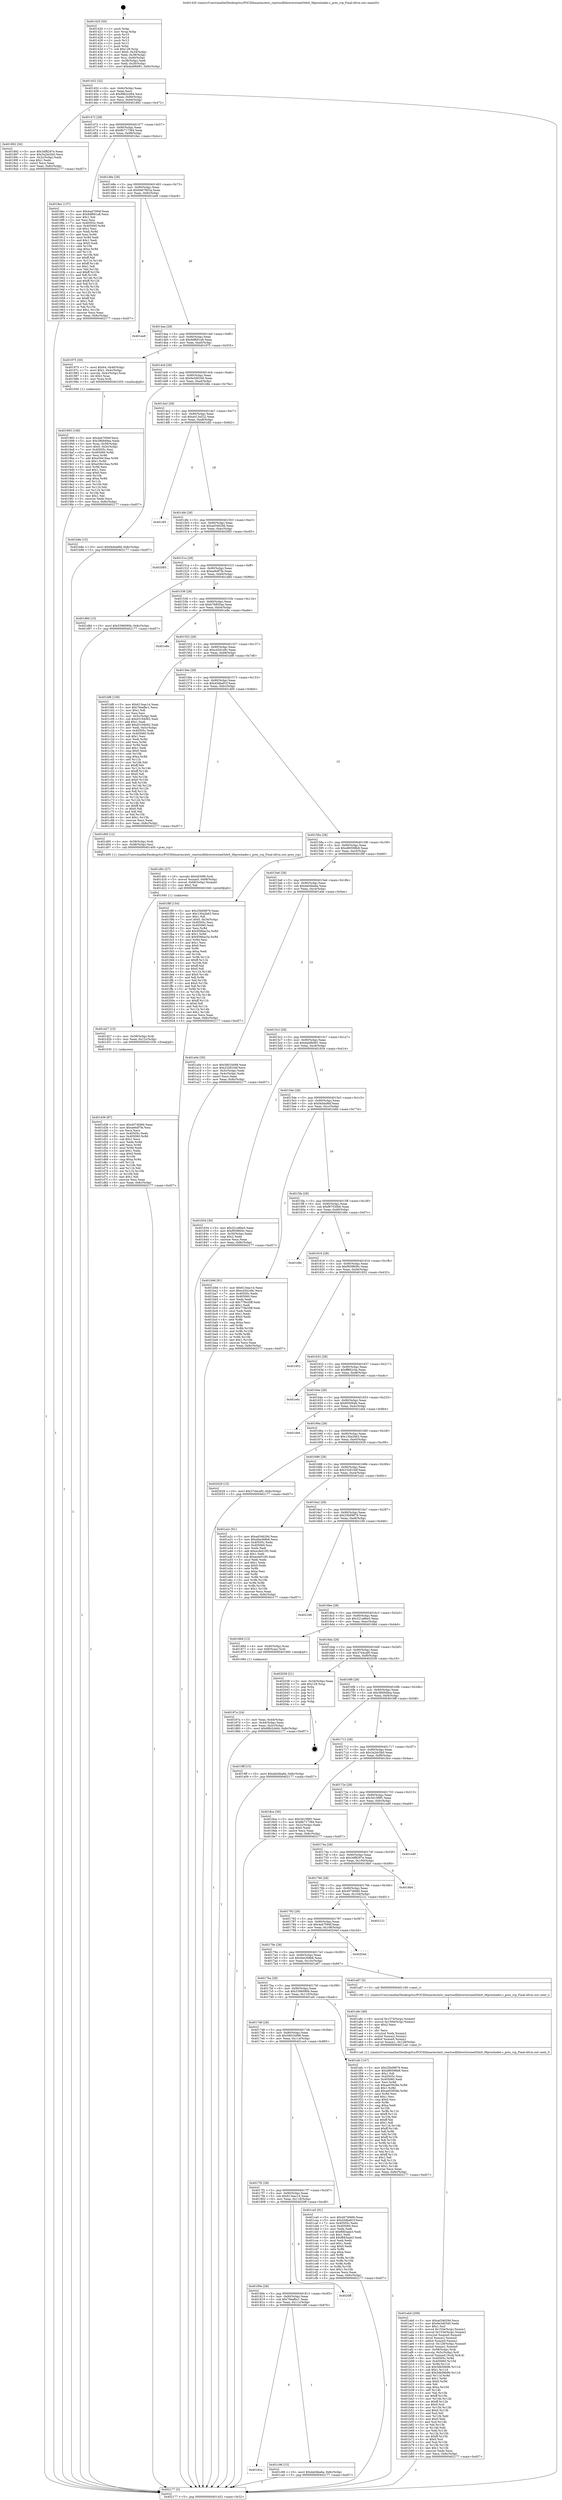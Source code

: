 digraph "0x401420" {
  label = "0x401420 (/mnt/c/Users/mathe/Desktop/tcc/POCII/binaries/extr_reactosdlldirectxwined3dx9_36preshader.c_pres_rcp_Final-ollvm.out::main(0))"
  labelloc = "t"
  node[shape=record]

  Entry [label="",width=0.3,height=0.3,shape=circle,fillcolor=black,style=filled]
  "0x401452" [label="{
     0x401452 [32]\l
     | [instrs]\l
     &nbsp;&nbsp;0x401452 \<+6\>: mov -0x8c(%rbp),%eax\l
     &nbsp;&nbsp;0x401458 \<+2\>: mov %eax,%ecx\l
     &nbsp;&nbsp;0x40145a \<+6\>: sub $0x88b2cb94,%ecx\l
     &nbsp;&nbsp;0x401460 \<+6\>: mov %eax,-0x90(%rbp)\l
     &nbsp;&nbsp;0x401466 \<+6\>: mov %ecx,-0x94(%rbp)\l
     &nbsp;&nbsp;0x40146c \<+6\>: je 0000000000401892 \<main+0x472\>\l
  }"]
  "0x401892" [label="{
     0x401892 [30]\l
     | [instrs]\l
     &nbsp;&nbsp;0x401892 \<+5\>: mov $0x3df8297e,%eax\l
     &nbsp;&nbsp;0x401897 \<+5\>: mov $0x3a2dc5b0,%ecx\l
     &nbsp;&nbsp;0x40189c \<+3\>: mov -0x2c(%rbp),%edx\l
     &nbsp;&nbsp;0x40189f \<+3\>: cmp $0x1,%edx\l
     &nbsp;&nbsp;0x4018a2 \<+3\>: cmovl %ecx,%eax\l
     &nbsp;&nbsp;0x4018a5 \<+6\>: mov %eax,-0x8c(%rbp)\l
     &nbsp;&nbsp;0x4018ab \<+5\>: jmp 0000000000402177 \<main+0xd57\>\l
  }"]
  "0x401472" [label="{
     0x401472 [28]\l
     | [instrs]\l
     &nbsp;&nbsp;0x401472 \<+5\>: jmp 0000000000401477 \<main+0x57\>\l
     &nbsp;&nbsp;0x401477 \<+6\>: mov -0x90(%rbp),%eax\l
     &nbsp;&nbsp;0x40147d \<+5\>: sub $0x8b717384,%eax\l
     &nbsp;&nbsp;0x401482 \<+6\>: mov %eax,-0x98(%rbp)\l
     &nbsp;&nbsp;0x401488 \<+6\>: je 00000000004018ec \<main+0x4cc\>\l
  }"]
  Exit [label="",width=0.3,height=0.3,shape=circle,fillcolor=black,style=filled,peripheries=2]
  "0x4018ec" [label="{
     0x4018ec [137]\l
     | [instrs]\l
     &nbsp;&nbsp;0x4018ec \<+5\>: mov $0x4a47094f,%eax\l
     &nbsp;&nbsp;0x4018f1 \<+5\>: mov $0x9df691a8,%ecx\l
     &nbsp;&nbsp;0x4018f6 \<+2\>: mov $0x1,%dl\l
     &nbsp;&nbsp;0x4018f8 \<+2\>: xor %esi,%esi\l
     &nbsp;&nbsp;0x4018fa \<+7\>: mov 0x40505c,%edi\l
     &nbsp;&nbsp;0x401901 \<+8\>: mov 0x405060,%r8d\l
     &nbsp;&nbsp;0x401909 \<+3\>: sub $0x1,%esi\l
     &nbsp;&nbsp;0x40190c \<+3\>: mov %edi,%r9d\l
     &nbsp;&nbsp;0x40190f \<+3\>: add %esi,%r9d\l
     &nbsp;&nbsp;0x401912 \<+4\>: imul %r9d,%edi\l
     &nbsp;&nbsp;0x401916 \<+3\>: and $0x1,%edi\l
     &nbsp;&nbsp;0x401919 \<+3\>: cmp $0x0,%edi\l
     &nbsp;&nbsp;0x40191c \<+4\>: sete %r10b\l
     &nbsp;&nbsp;0x401920 \<+4\>: cmp $0xa,%r8d\l
     &nbsp;&nbsp;0x401924 \<+4\>: setl %r11b\l
     &nbsp;&nbsp;0x401928 \<+3\>: mov %r10b,%bl\l
     &nbsp;&nbsp;0x40192b \<+3\>: xor $0xff,%bl\l
     &nbsp;&nbsp;0x40192e \<+3\>: mov %r11b,%r14b\l
     &nbsp;&nbsp;0x401931 \<+4\>: xor $0xff,%r14b\l
     &nbsp;&nbsp;0x401935 \<+3\>: xor $0x1,%dl\l
     &nbsp;&nbsp;0x401938 \<+3\>: mov %bl,%r15b\l
     &nbsp;&nbsp;0x40193b \<+4\>: and $0xff,%r15b\l
     &nbsp;&nbsp;0x40193f \<+3\>: and %dl,%r10b\l
     &nbsp;&nbsp;0x401942 \<+3\>: mov %r14b,%r12b\l
     &nbsp;&nbsp;0x401945 \<+4\>: and $0xff,%r12b\l
     &nbsp;&nbsp;0x401949 \<+3\>: and %dl,%r11b\l
     &nbsp;&nbsp;0x40194c \<+3\>: or %r10b,%r15b\l
     &nbsp;&nbsp;0x40194f \<+3\>: or %r11b,%r12b\l
     &nbsp;&nbsp;0x401952 \<+3\>: xor %r12b,%r15b\l
     &nbsp;&nbsp;0x401955 \<+3\>: or %r14b,%bl\l
     &nbsp;&nbsp;0x401958 \<+3\>: xor $0xff,%bl\l
     &nbsp;&nbsp;0x40195b \<+3\>: or $0x1,%dl\l
     &nbsp;&nbsp;0x40195e \<+2\>: and %dl,%bl\l
     &nbsp;&nbsp;0x401960 \<+3\>: or %bl,%r15b\l
     &nbsp;&nbsp;0x401963 \<+4\>: test $0x1,%r15b\l
     &nbsp;&nbsp;0x401967 \<+3\>: cmovne %ecx,%eax\l
     &nbsp;&nbsp;0x40196a \<+6\>: mov %eax,-0x8c(%rbp)\l
     &nbsp;&nbsp;0x401970 \<+5\>: jmp 0000000000402177 \<main+0xd57\>\l
  }"]
  "0x40148e" [label="{
     0x40148e [28]\l
     | [instrs]\l
     &nbsp;&nbsp;0x40148e \<+5\>: jmp 0000000000401493 \<main+0x73\>\l
     &nbsp;&nbsp;0x401493 \<+6\>: mov -0x90(%rbp),%eax\l
     &nbsp;&nbsp;0x401499 \<+5\>: sub $0x9467802a,%eax\l
     &nbsp;&nbsp;0x40149e \<+6\>: mov %eax,-0x9c(%rbp)\l
     &nbsp;&nbsp;0x4014a4 \<+6\>: je 0000000000401ee8 \<main+0xac8\>\l
  }"]
  "0x401d36" [label="{
     0x401d36 [87]\l
     | [instrs]\l
     &nbsp;&nbsp;0x401d36 \<+5\>: mov $0x4074f466,%eax\l
     &nbsp;&nbsp;0x401d3b \<+5\>: mov $0xae6df7fe,%esi\l
     &nbsp;&nbsp;0x401d40 \<+2\>: xor %ecx,%ecx\l
     &nbsp;&nbsp;0x401d42 \<+7\>: mov 0x40505c,%edx\l
     &nbsp;&nbsp;0x401d49 \<+8\>: mov 0x405060,%r8d\l
     &nbsp;&nbsp;0x401d51 \<+3\>: sub $0x1,%ecx\l
     &nbsp;&nbsp;0x401d54 \<+3\>: mov %edx,%r9d\l
     &nbsp;&nbsp;0x401d57 \<+3\>: add %ecx,%r9d\l
     &nbsp;&nbsp;0x401d5a \<+4\>: imul %r9d,%edx\l
     &nbsp;&nbsp;0x401d5e \<+3\>: and $0x1,%edx\l
     &nbsp;&nbsp;0x401d61 \<+3\>: cmp $0x0,%edx\l
     &nbsp;&nbsp;0x401d64 \<+4\>: sete %r10b\l
     &nbsp;&nbsp;0x401d68 \<+4\>: cmp $0xa,%r8d\l
     &nbsp;&nbsp;0x401d6c \<+4\>: setl %r11b\l
     &nbsp;&nbsp;0x401d70 \<+3\>: mov %r10b,%bl\l
     &nbsp;&nbsp;0x401d73 \<+3\>: and %r11b,%bl\l
     &nbsp;&nbsp;0x401d76 \<+3\>: xor %r11b,%r10b\l
     &nbsp;&nbsp;0x401d79 \<+3\>: or %r10b,%bl\l
     &nbsp;&nbsp;0x401d7c \<+3\>: test $0x1,%bl\l
     &nbsp;&nbsp;0x401d7f \<+3\>: cmovne %esi,%eax\l
     &nbsp;&nbsp;0x401d82 \<+6\>: mov %eax,-0x8c(%rbp)\l
     &nbsp;&nbsp;0x401d88 \<+5\>: jmp 0000000000402177 \<main+0xd57\>\l
  }"]
  "0x401ee8" [label="{
     0x401ee8\l
  }", style=dashed]
  "0x4014aa" [label="{
     0x4014aa [28]\l
     | [instrs]\l
     &nbsp;&nbsp;0x4014aa \<+5\>: jmp 00000000004014af \<main+0x8f\>\l
     &nbsp;&nbsp;0x4014af \<+6\>: mov -0x90(%rbp),%eax\l
     &nbsp;&nbsp;0x4014b5 \<+5\>: sub $0x9df691a8,%eax\l
     &nbsp;&nbsp;0x4014ba \<+6\>: mov %eax,-0xa0(%rbp)\l
     &nbsp;&nbsp;0x4014c0 \<+6\>: je 0000000000401975 \<main+0x555\>\l
  }"]
  "0x401d27" [label="{
     0x401d27 [15]\l
     | [instrs]\l
     &nbsp;&nbsp;0x401d27 \<+4\>: mov -0x58(%rbp),%rdi\l
     &nbsp;&nbsp;0x401d2b \<+6\>: mov %eax,-0x12c(%rbp)\l
     &nbsp;&nbsp;0x401d31 \<+5\>: call 0000000000401030 \<free@plt\>\l
     | [calls]\l
     &nbsp;&nbsp;0x401030 \{1\} (unknown)\l
  }"]
  "0x401975" [label="{
     0x401975 [30]\l
     | [instrs]\l
     &nbsp;&nbsp;0x401975 \<+7\>: movl $0x64,-0x48(%rbp)\l
     &nbsp;&nbsp;0x40197c \<+7\>: movl $0x1,-0x4c(%rbp)\l
     &nbsp;&nbsp;0x401983 \<+4\>: movslq -0x4c(%rbp),%rax\l
     &nbsp;&nbsp;0x401987 \<+4\>: shl $0x3,%rax\l
     &nbsp;&nbsp;0x40198b \<+3\>: mov %rax,%rdi\l
     &nbsp;&nbsp;0x40198e \<+5\>: call 0000000000401050 \<malloc@plt\>\l
     | [calls]\l
     &nbsp;&nbsp;0x401050 \{1\} (unknown)\l
  }"]
  "0x4014c6" [label="{
     0x4014c6 [28]\l
     | [instrs]\l
     &nbsp;&nbsp;0x4014c6 \<+5\>: jmp 00000000004014cb \<main+0xab\>\l
     &nbsp;&nbsp;0x4014cb \<+6\>: mov -0x90(%rbp),%eax\l
     &nbsp;&nbsp;0x4014d1 \<+5\>: sub $0x9e3d0340,%eax\l
     &nbsp;&nbsp;0x4014d6 \<+6\>: mov %eax,-0xa4(%rbp)\l
     &nbsp;&nbsp;0x4014dc \<+6\>: je 0000000000401b8e \<main+0x76e\>\l
  }"]
  "0x401d0c" [label="{
     0x401d0c [27]\l
     | [instrs]\l
     &nbsp;&nbsp;0x401d0c \<+10\>: movabs $0x4030f6,%rdi\l
     &nbsp;&nbsp;0x401d16 \<+5\>: movsd %xmm0,-0x68(%rbp)\l
     &nbsp;&nbsp;0x401d1b \<+5\>: movsd -0x68(%rbp),%xmm0\l
     &nbsp;&nbsp;0x401d20 \<+2\>: mov $0x1,%al\l
     &nbsp;&nbsp;0x401d22 \<+5\>: call 0000000000401040 \<printf@plt\>\l
     | [calls]\l
     &nbsp;&nbsp;0x401040 \{1\} (unknown)\l
  }"]
  "0x401b8e" [label="{
     0x401b8e [15]\l
     | [instrs]\l
     &nbsp;&nbsp;0x401b8e \<+10\>: movl $0xf4d4a9bf,-0x8c(%rbp)\l
     &nbsp;&nbsp;0x401b98 \<+5\>: jmp 0000000000402177 \<main+0xd57\>\l
  }"]
  "0x4014e2" [label="{
     0x4014e2 [28]\l
     | [instrs]\l
     &nbsp;&nbsp;0x4014e2 \<+5\>: jmp 00000000004014e7 \<main+0xc7\>\l
     &nbsp;&nbsp;0x4014e7 \<+6\>: mov -0x90(%rbp),%eax\l
     &nbsp;&nbsp;0x4014ed \<+5\>: sub $0xa013a522,%eax\l
     &nbsp;&nbsp;0x4014f2 \<+6\>: mov %eax,-0xa8(%rbp)\l
     &nbsp;&nbsp;0x4014f8 \<+6\>: je 0000000000401df2 \<main+0x9d2\>\l
  }"]
  "0x40182a" [label="{
     0x40182a\l
  }", style=dashed]
  "0x401df2" [label="{
     0x401df2\l
  }", style=dashed]
  "0x4014fe" [label="{
     0x4014fe [28]\l
     | [instrs]\l
     &nbsp;&nbsp;0x4014fe \<+5\>: jmp 0000000000401503 \<main+0xe3\>\l
     &nbsp;&nbsp;0x401503 \<+6\>: mov -0x90(%rbp),%eax\l
     &nbsp;&nbsp;0x401509 \<+5\>: sub $0xad34629d,%eax\l
     &nbsp;&nbsp;0x40150e \<+6\>: mov %eax,-0xac(%rbp)\l
     &nbsp;&nbsp;0x401514 \<+6\>: je 0000000000402085 \<main+0xc65\>\l
  }"]
  "0x401c96" [label="{
     0x401c96 [15]\l
     | [instrs]\l
     &nbsp;&nbsp;0x401c96 \<+10\>: movl $0xda04ba6a,-0x8c(%rbp)\l
     &nbsp;&nbsp;0x401ca0 \<+5\>: jmp 0000000000402177 \<main+0xd57\>\l
  }"]
  "0x402085" [label="{
     0x402085\l
  }", style=dashed]
  "0x40151a" [label="{
     0x40151a [28]\l
     | [instrs]\l
     &nbsp;&nbsp;0x40151a \<+5\>: jmp 000000000040151f \<main+0xff\>\l
     &nbsp;&nbsp;0x40151f \<+6\>: mov -0x90(%rbp),%eax\l
     &nbsp;&nbsp;0x401525 \<+5\>: sub $0xae6df7fe,%eax\l
     &nbsp;&nbsp;0x40152a \<+6\>: mov %eax,-0xb0(%rbp)\l
     &nbsp;&nbsp;0x401530 \<+6\>: je 0000000000401d8d \<main+0x96d\>\l
  }"]
  "0x40180e" [label="{
     0x40180e [28]\l
     | [instrs]\l
     &nbsp;&nbsp;0x40180e \<+5\>: jmp 0000000000401813 \<main+0x3f3\>\l
     &nbsp;&nbsp;0x401813 \<+6\>: mov -0x90(%rbp),%eax\l
     &nbsp;&nbsp;0x401819 \<+5\>: sub $0x76eefbc1,%eax\l
     &nbsp;&nbsp;0x40181e \<+6\>: mov %eax,-0x11c(%rbp)\l
     &nbsp;&nbsp;0x401824 \<+6\>: je 0000000000401c96 \<main+0x876\>\l
  }"]
  "0x401d8d" [label="{
     0x401d8d [15]\l
     | [instrs]\l
     &nbsp;&nbsp;0x401d8d \<+10\>: movl $0x5396090b,-0x8c(%rbp)\l
     &nbsp;&nbsp;0x401d97 \<+5\>: jmp 0000000000402177 \<main+0xd57\>\l
  }"]
  "0x401536" [label="{
     0x401536 [28]\l
     | [instrs]\l
     &nbsp;&nbsp;0x401536 \<+5\>: jmp 000000000040153b \<main+0x11b\>\l
     &nbsp;&nbsp;0x40153b \<+6\>: mov -0x90(%rbp),%eax\l
     &nbsp;&nbsp;0x401541 \<+5\>: sub $0xb7b805aa,%eax\l
     &nbsp;&nbsp;0x401546 \<+6\>: mov %eax,-0xb4(%rbp)\l
     &nbsp;&nbsp;0x40154c \<+6\>: je 0000000000401e8e \<main+0xa6e\>\l
  }"]
  "0x4020ff" [label="{
     0x4020ff\l
  }", style=dashed]
  "0x401e8e" [label="{
     0x401e8e\l
  }", style=dashed]
  "0x401552" [label="{
     0x401552 [28]\l
     | [instrs]\l
     &nbsp;&nbsp;0x401552 \<+5\>: jmp 0000000000401557 \<main+0x137\>\l
     &nbsp;&nbsp;0x401557 \<+6\>: mov -0x90(%rbp),%eax\l
     &nbsp;&nbsp;0x40155d \<+5\>: sub $0xcd3d1e9c,%eax\l
     &nbsp;&nbsp;0x401562 \<+6\>: mov %eax,-0xb8(%rbp)\l
     &nbsp;&nbsp;0x401568 \<+6\>: je 0000000000401bf8 \<main+0x7d8\>\l
  }"]
  "0x4017f2" [label="{
     0x4017f2 [28]\l
     | [instrs]\l
     &nbsp;&nbsp;0x4017f2 \<+5\>: jmp 00000000004017f7 \<main+0x3d7\>\l
     &nbsp;&nbsp;0x4017f7 \<+6\>: mov -0x90(%rbp),%eax\l
     &nbsp;&nbsp;0x4017fd \<+5\>: sub $0x613eac14,%eax\l
     &nbsp;&nbsp;0x401802 \<+6\>: mov %eax,-0x118(%rbp)\l
     &nbsp;&nbsp;0x401808 \<+6\>: je 00000000004020ff \<main+0xcdf\>\l
  }"]
  "0x401bf8" [label="{
     0x401bf8 [158]\l
     | [instrs]\l
     &nbsp;&nbsp;0x401bf8 \<+5\>: mov $0x613eac14,%eax\l
     &nbsp;&nbsp;0x401bfd \<+5\>: mov $0x76eefbc1,%ecx\l
     &nbsp;&nbsp;0x401c02 \<+2\>: mov $0x1,%dl\l
     &nbsp;&nbsp;0x401c04 \<+2\>: xor %esi,%esi\l
     &nbsp;&nbsp;0x401c06 \<+3\>: mov -0x5c(%rbp),%edi\l
     &nbsp;&nbsp;0x401c09 \<+6\>: sub $0xd3194062,%edi\l
     &nbsp;&nbsp;0x401c0f \<+3\>: add $0x1,%edi\l
     &nbsp;&nbsp;0x401c12 \<+6\>: add $0xd3194062,%edi\l
     &nbsp;&nbsp;0x401c18 \<+3\>: mov %edi,-0x5c(%rbp)\l
     &nbsp;&nbsp;0x401c1b \<+7\>: mov 0x40505c,%edi\l
     &nbsp;&nbsp;0x401c22 \<+8\>: mov 0x405060,%r8d\l
     &nbsp;&nbsp;0x401c2a \<+3\>: sub $0x1,%esi\l
     &nbsp;&nbsp;0x401c2d \<+3\>: mov %edi,%r9d\l
     &nbsp;&nbsp;0x401c30 \<+3\>: add %esi,%r9d\l
     &nbsp;&nbsp;0x401c33 \<+4\>: imul %r9d,%edi\l
     &nbsp;&nbsp;0x401c37 \<+3\>: and $0x1,%edi\l
     &nbsp;&nbsp;0x401c3a \<+3\>: cmp $0x0,%edi\l
     &nbsp;&nbsp;0x401c3d \<+4\>: sete %r10b\l
     &nbsp;&nbsp;0x401c41 \<+4\>: cmp $0xa,%r8d\l
     &nbsp;&nbsp;0x401c45 \<+4\>: setl %r11b\l
     &nbsp;&nbsp;0x401c49 \<+3\>: mov %r10b,%bl\l
     &nbsp;&nbsp;0x401c4c \<+3\>: xor $0xff,%bl\l
     &nbsp;&nbsp;0x401c4f \<+3\>: mov %r11b,%r14b\l
     &nbsp;&nbsp;0x401c52 \<+4\>: xor $0xff,%r14b\l
     &nbsp;&nbsp;0x401c56 \<+3\>: xor $0x0,%dl\l
     &nbsp;&nbsp;0x401c59 \<+3\>: mov %bl,%r15b\l
     &nbsp;&nbsp;0x401c5c \<+4\>: and $0x0,%r15b\l
     &nbsp;&nbsp;0x401c60 \<+3\>: and %dl,%r10b\l
     &nbsp;&nbsp;0x401c63 \<+3\>: mov %r14b,%r12b\l
     &nbsp;&nbsp;0x401c66 \<+4\>: and $0x0,%r12b\l
     &nbsp;&nbsp;0x401c6a \<+3\>: and %dl,%r11b\l
     &nbsp;&nbsp;0x401c6d \<+3\>: or %r10b,%r15b\l
     &nbsp;&nbsp;0x401c70 \<+3\>: or %r11b,%r12b\l
     &nbsp;&nbsp;0x401c73 \<+3\>: xor %r12b,%r15b\l
     &nbsp;&nbsp;0x401c76 \<+3\>: or %r14b,%bl\l
     &nbsp;&nbsp;0x401c79 \<+3\>: xor $0xff,%bl\l
     &nbsp;&nbsp;0x401c7c \<+3\>: or $0x0,%dl\l
     &nbsp;&nbsp;0x401c7f \<+2\>: and %dl,%bl\l
     &nbsp;&nbsp;0x401c81 \<+3\>: or %bl,%r15b\l
     &nbsp;&nbsp;0x401c84 \<+4\>: test $0x1,%r15b\l
     &nbsp;&nbsp;0x401c88 \<+3\>: cmovne %ecx,%eax\l
     &nbsp;&nbsp;0x401c8b \<+6\>: mov %eax,-0x8c(%rbp)\l
     &nbsp;&nbsp;0x401c91 \<+5\>: jmp 0000000000402177 \<main+0xd57\>\l
  }"]
  "0x40156e" [label="{
     0x40156e [28]\l
     | [instrs]\l
     &nbsp;&nbsp;0x40156e \<+5\>: jmp 0000000000401573 \<main+0x153\>\l
     &nbsp;&nbsp;0x401573 \<+6\>: mov -0x90(%rbp),%eax\l
     &nbsp;&nbsp;0x401579 \<+5\>: sub $0xd3dba91f,%eax\l
     &nbsp;&nbsp;0x40157e \<+6\>: mov %eax,-0xbc(%rbp)\l
     &nbsp;&nbsp;0x401584 \<+6\>: je 0000000000401d00 \<main+0x8e0\>\l
  }"]
  "0x401ca5" [label="{
     0x401ca5 [91]\l
     | [instrs]\l
     &nbsp;&nbsp;0x401ca5 \<+5\>: mov $0x4074f466,%eax\l
     &nbsp;&nbsp;0x401caa \<+5\>: mov $0xd3dba91f,%ecx\l
     &nbsp;&nbsp;0x401caf \<+7\>: mov 0x40505c,%edx\l
     &nbsp;&nbsp;0x401cb6 \<+7\>: mov 0x405060,%esi\l
     &nbsp;&nbsp;0x401cbd \<+2\>: mov %edx,%edi\l
     &nbsp;&nbsp;0x401cbf \<+6\>: sub $0xf683aab3,%edi\l
     &nbsp;&nbsp;0x401cc5 \<+3\>: sub $0x1,%edi\l
     &nbsp;&nbsp;0x401cc8 \<+6\>: add $0xf683aab3,%edi\l
     &nbsp;&nbsp;0x401cce \<+3\>: imul %edi,%edx\l
     &nbsp;&nbsp;0x401cd1 \<+3\>: and $0x1,%edx\l
     &nbsp;&nbsp;0x401cd4 \<+3\>: cmp $0x0,%edx\l
     &nbsp;&nbsp;0x401cd7 \<+4\>: sete %r8b\l
     &nbsp;&nbsp;0x401cdb \<+3\>: cmp $0xa,%esi\l
     &nbsp;&nbsp;0x401cde \<+4\>: setl %r9b\l
     &nbsp;&nbsp;0x401ce2 \<+3\>: mov %r8b,%r10b\l
     &nbsp;&nbsp;0x401ce5 \<+3\>: and %r9b,%r10b\l
     &nbsp;&nbsp;0x401ce8 \<+3\>: xor %r9b,%r8b\l
     &nbsp;&nbsp;0x401ceb \<+3\>: or %r8b,%r10b\l
     &nbsp;&nbsp;0x401cee \<+4\>: test $0x1,%r10b\l
     &nbsp;&nbsp;0x401cf2 \<+3\>: cmovne %ecx,%eax\l
     &nbsp;&nbsp;0x401cf5 \<+6\>: mov %eax,-0x8c(%rbp)\l
     &nbsp;&nbsp;0x401cfb \<+5\>: jmp 0000000000402177 \<main+0xd57\>\l
  }"]
  "0x401d00" [label="{
     0x401d00 [12]\l
     | [instrs]\l
     &nbsp;&nbsp;0x401d00 \<+4\>: mov -0x58(%rbp),%rdi\l
     &nbsp;&nbsp;0x401d04 \<+3\>: mov -0x48(%rbp),%esi\l
     &nbsp;&nbsp;0x401d07 \<+5\>: call 0000000000401400 \<pres_rcp\>\l
     | [calls]\l
     &nbsp;&nbsp;0x401400 \{1\} (/mnt/c/Users/mathe/Desktop/tcc/POCII/binaries/extr_reactosdlldirectxwined3dx9_36preshader.c_pres_rcp_Final-ollvm.out::pres_rcp)\l
  }"]
  "0x40158a" [label="{
     0x40158a [28]\l
     | [instrs]\l
     &nbsp;&nbsp;0x40158a \<+5\>: jmp 000000000040158f \<main+0x16f\>\l
     &nbsp;&nbsp;0x40158f \<+6\>: mov -0x90(%rbp),%eax\l
     &nbsp;&nbsp;0x401595 \<+5\>: sub $0xd80598b8,%eax\l
     &nbsp;&nbsp;0x40159a \<+6\>: mov %eax,-0xc0(%rbp)\l
     &nbsp;&nbsp;0x4015a0 \<+6\>: je 0000000000401f8f \<main+0xb6f\>\l
  }"]
  "0x4017d6" [label="{
     0x4017d6 [28]\l
     | [instrs]\l
     &nbsp;&nbsp;0x4017d6 \<+5\>: jmp 00000000004017db \<main+0x3bb\>\l
     &nbsp;&nbsp;0x4017db \<+6\>: mov -0x90(%rbp),%eax\l
     &nbsp;&nbsp;0x4017e1 \<+5\>: sub $0x5801b098,%eax\l
     &nbsp;&nbsp;0x4017e6 \<+6\>: mov %eax,-0x114(%rbp)\l
     &nbsp;&nbsp;0x4017ec \<+6\>: je 0000000000401ca5 \<main+0x885\>\l
  }"]
  "0x401f8f" [label="{
     0x401f8f [154]\l
     | [instrs]\l
     &nbsp;&nbsp;0x401f8f \<+5\>: mov $0x25b09879,%eax\l
     &nbsp;&nbsp;0x401f94 \<+5\>: mov $0x130a2b63,%ecx\l
     &nbsp;&nbsp;0x401f99 \<+2\>: mov $0x1,%dl\l
     &nbsp;&nbsp;0x401f9b \<+7\>: movl $0x0,-0x34(%rbp)\l
     &nbsp;&nbsp;0x401fa2 \<+7\>: mov 0x40505c,%esi\l
     &nbsp;&nbsp;0x401fa9 \<+7\>: mov 0x405060,%edi\l
     &nbsp;&nbsp;0x401fb0 \<+3\>: mov %esi,%r8d\l
     &nbsp;&nbsp;0x401fb3 \<+7\>: add $0x9586ac5a,%r8d\l
     &nbsp;&nbsp;0x401fba \<+4\>: sub $0x1,%r8d\l
     &nbsp;&nbsp;0x401fbe \<+7\>: sub $0x9586ac5a,%r8d\l
     &nbsp;&nbsp;0x401fc5 \<+4\>: imul %r8d,%esi\l
     &nbsp;&nbsp;0x401fc9 \<+3\>: and $0x1,%esi\l
     &nbsp;&nbsp;0x401fcc \<+3\>: cmp $0x0,%esi\l
     &nbsp;&nbsp;0x401fcf \<+4\>: sete %r9b\l
     &nbsp;&nbsp;0x401fd3 \<+3\>: cmp $0xa,%edi\l
     &nbsp;&nbsp;0x401fd6 \<+4\>: setl %r10b\l
     &nbsp;&nbsp;0x401fda \<+3\>: mov %r9b,%r11b\l
     &nbsp;&nbsp;0x401fdd \<+4\>: xor $0xff,%r11b\l
     &nbsp;&nbsp;0x401fe1 \<+3\>: mov %r10b,%bl\l
     &nbsp;&nbsp;0x401fe4 \<+3\>: xor $0xff,%bl\l
     &nbsp;&nbsp;0x401fe7 \<+3\>: xor $0x0,%dl\l
     &nbsp;&nbsp;0x401fea \<+3\>: mov %r11b,%r14b\l
     &nbsp;&nbsp;0x401fed \<+4\>: and $0x0,%r14b\l
     &nbsp;&nbsp;0x401ff1 \<+3\>: and %dl,%r9b\l
     &nbsp;&nbsp;0x401ff4 \<+3\>: mov %bl,%r15b\l
     &nbsp;&nbsp;0x401ff7 \<+4\>: and $0x0,%r15b\l
     &nbsp;&nbsp;0x401ffb \<+3\>: and %dl,%r10b\l
     &nbsp;&nbsp;0x401ffe \<+3\>: or %r9b,%r14b\l
     &nbsp;&nbsp;0x402001 \<+3\>: or %r10b,%r15b\l
     &nbsp;&nbsp;0x402004 \<+3\>: xor %r15b,%r14b\l
     &nbsp;&nbsp;0x402007 \<+3\>: or %bl,%r11b\l
     &nbsp;&nbsp;0x40200a \<+4\>: xor $0xff,%r11b\l
     &nbsp;&nbsp;0x40200e \<+3\>: or $0x0,%dl\l
     &nbsp;&nbsp;0x402011 \<+3\>: and %dl,%r11b\l
     &nbsp;&nbsp;0x402014 \<+3\>: or %r11b,%r14b\l
     &nbsp;&nbsp;0x402017 \<+4\>: test $0x1,%r14b\l
     &nbsp;&nbsp;0x40201b \<+3\>: cmovne %ecx,%eax\l
     &nbsp;&nbsp;0x40201e \<+6\>: mov %eax,-0x8c(%rbp)\l
     &nbsp;&nbsp;0x402024 \<+5\>: jmp 0000000000402177 \<main+0xd57\>\l
  }"]
  "0x4015a6" [label="{
     0x4015a6 [28]\l
     | [instrs]\l
     &nbsp;&nbsp;0x4015a6 \<+5\>: jmp 00000000004015ab \<main+0x18b\>\l
     &nbsp;&nbsp;0x4015ab \<+6\>: mov -0x90(%rbp),%eax\l
     &nbsp;&nbsp;0x4015b1 \<+5\>: sub $0xda04ba6a,%eax\l
     &nbsp;&nbsp;0x4015b6 \<+6\>: mov %eax,-0xc4(%rbp)\l
     &nbsp;&nbsp;0x4015bc \<+6\>: je 0000000000401a0e \<main+0x5ee\>\l
  }"]
  "0x401efc" [label="{
     0x401efc [147]\l
     | [instrs]\l
     &nbsp;&nbsp;0x401efc \<+5\>: mov $0x25b09879,%eax\l
     &nbsp;&nbsp;0x401f01 \<+5\>: mov $0xd80598b8,%ecx\l
     &nbsp;&nbsp;0x401f06 \<+2\>: mov $0x1,%dl\l
     &nbsp;&nbsp;0x401f08 \<+7\>: mov 0x40505c,%esi\l
     &nbsp;&nbsp;0x401f0f \<+7\>: mov 0x405060,%edi\l
     &nbsp;&nbsp;0x401f16 \<+3\>: mov %esi,%r8d\l
     &nbsp;&nbsp;0x401f19 \<+7\>: sub $0xae03928e,%r8d\l
     &nbsp;&nbsp;0x401f20 \<+4\>: sub $0x1,%r8d\l
     &nbsp;&nbsp;0x401f24 \<+7\>: add $0xae03928e,%r8d\l
     &nbsp;&nbsp;0x401f2b \<+4\>: imul %r8d,%esi\l
     &nbsp;&nbsp;0x401f2f \<+3\>: and $0x1,%esi\l
     &nbsp;&nbsp;0x401f32 \<+3\>: cmp $0x0,%esi\l
     &nbsp;&nbsp;0x401f35 \<+4\>: sete %r9b\l
     &nbsp;&nbsp;0x401f39 \<+3\>: cmp $0xa,%edi\l
     &nbsp;&nbsp;0x401f3c \<+4\>: setl %r10b\l
     &nbsp;&nbsp;0x401f40 \<+3\>: mov %r9b,%r11b\l
     &nbsp;&nbsp;0x401f43 \<+4\>: xor $0xff,%r11b\l
     &nbsp;&nbsp;0x401f47 \<+3\>: mov %r10b,%bl\l
     &nbsp;&nbsp;0x401f4a \<+3\>: xor $0xff,%bl\l
     &nbsp;&nbsp;0x401f4d \<+3\>: xor $0x1,%dl\l
     &nbsp;&nbsp;0x401f50 \<+3\>: mov %r11b,%r14b\l
     &nbsp;&nbsp;0x401f53 \<+4\>: and $0xff,%r14b\l
     &nbsp;&nbsp;0x401f57 \<+3\>: and %dl,%r9b\l
     &nbsp;&nbsp;0x401f5a \<+3\>: mov %bl,%r15b\l
     &nbsp;&nbsp;0x401f5d \<+4\>: and $0xff,%r15b\l
     &nbsp;&nbsp;0x401f61 \<+3\>: and %dl,%r10b\l
     &nbsp;&nbsp;0x401f64 \<+3\>: or %r9b,%r14b\l
     &nbsp;&nbsp;0x401f67 \<+3\>: or %r10b,%r15b\l
     &nbsp;&nbsp;0x401f6a \<+3\>: xor %r15b,%r14b\l
     &nbsp;&nbsp;0x401f6d \<+3\>: or %bl,%r11b\l
     &nbsp;&nbsp;0x401f70 \<+4\>: xor $0xff,%r11b\l
     &nbsp;&nbsp;0x401f74 \<+3\>: or $0x1,%dl\l
     &nbsp;&nbsp;0x401f77 \<+3\>: and %dl,%r11b\l
     &nbsp;&nbsp;0x401f7a \<+3\>: or %r11b,%r14b\l
     &nbsp;&nbsp;0x401f7d \<+4\>: test $0x1,%r14b\l
     &nbsp;&nbsp;0x401f81 \<+3\>: cmovne %ecx,%eax\l
     &nbsp;&nbsp;0x401f84 \<+6\>: mov %eax,-0x8c(%rbp)\l
     &nbsp;&nbsp;0x401f8a \<+5\>: jmp 0000000000402177 \<main+0xd57\>\l
  }"]
  "0x401a0e" [label="{
     0x401a0e [30]\l
     | [instrs]\l
     &nbsp;&nbsp;0x401a0e \<+5\>: mov $0x5801b098,%eax\l
     &nbsp;&nbsp;0x401a13 \<+5\>: mov $0x232810df,%ecx\l
     &nbsp;&nbsp;0x401a18 \<+3\>: mov -0x5c(%rbp),%edx\l
     &nbsp;&nbsp;0x401a1b \<+3\>: cmp -0x4c(%rbp),%edx\l
     &nbsp;&nbsp;0x401a1e \<+3\>: cmovl %ecx,%eax\l
     &nbsp;&nbsp;0x401a21 \<+6\>: mov %eax,-0x8c(%rbp)\l
     &nbsp;&nbsp;0x401a27 \<+5\>: jmp 0000000000402177 \<main+0xd57\>\l
  }"]
  "0x4015c2" [label="{
     0x4015c2 [28]\l
     | [instrs]\l
     &nbsp;&nbsp;0x4015c2 \<+5\>: jmp 00000000004015c7 \<main+0x1a7\>\l
     &nbsp;&nbsp;0x4015c7 \<+6\>: mov -0x90(%rbp),%eax\l
     &nbsp;&nbsp;0x4015cd \<+5\>: sub $0xda49b991,%eax\l
     &nbsp;&nbsp;0x4015d2 \<+6\>: mov %eax,-0xc8(%rbp)\l
     &nbsp;&nbsp;0x4015d8 \<+6\>: je 0000000000401834 \<main+0x414\>\l
  }"]
  "0x401abd" [label="{
     0x401abd [209]\l
     | [instrs]\l
     &nbsp;&nbsp;0x401abd \<+5\>: mov $0xad34629d,%ecx\l
     &nbsp;&nbsp;0x401ac2 \<+5\>: mov $0x9e3d0340,%edx\l
     &nbsp;&nbsp;0x401ac7 \<+3\>: mov $0x1,%sil\l
     &nbsp;&nbsp;0x401aca \<+8\>: movsd 0x153e(%rip),%xmm1\l
     &nbsp;&nbsp;0x401ad2 \<+8\>: movsd 0x153e(%rip),%xmm2\l
     &nbsp;&nbsp;0x401ada \<+4\>: cvtss2sd %xmm0,%xmm0\l
     &nbsp;&nbsp;0x401ade \<+4\>: divsd %xmm2,%xmm0\l
     &nbsp;&nbsp;0x401ae2 \<+4\>: addsd %xmm0,%xmm1\l
     &nbsp;&nbsp;0x401ae6 \<+8\>: movsd -0x128(%rbp),%xmm0\l
     &nbsp;&nbsp;0x401aee \<+4\>: mulsd %xmm1,%xmm0\l
     &nbsp;&nbsp;0x401af2 \<+4\>: mov -0x58(%rbp),%rdi\l
     &nbsp;&nbsp;0x401af6 \<+4\>: movslq -0x5c(%rbp),%r8\l
     &nbsp;&nbsp;0x401afa \<+6\>: movsd %xmm0,(%rdi,%r8,8)\l
     &nbsp;&nbsp;0x401b00 \<+8\>: mov 0x40505c,%r9d\l
     &nbsp;&nbsp;0x401b08 \<+8\>: mov 0x405060,%r10d\l
     &nbsp;&nbsp;0x401b10 \<+3\>: mov %r9d,%r11d\l
     &nbsp;&nbsp;0x401b13 \<+7\>: sub $0x5db56b9b,%r11d\l
     &nbsp;&nbsp;0x401b1a \<+4\>: sub $0x1,%r11d\l
     &nbsp;&nbsp;0x401b1e \<+7\>: add $0x5db56b9b,%r11d\l
     &nbsp;&nbsp;0x401b25 \<+4\>: imul %r11d,%r9d\l
     &nbsp;&nbsp;0x401b29 \<+4\>: and $0x1,%r9d\l
     &nbsp;&nbsp;0x401b2d \<+4\>: cmp $0x0,%r9d\l
     &nbsp;&nbsp;0x401b31 \<+3\>: sete %bl\l
     &nbsp;&nbsp;0x401b34 \<+4\>: cmp $0xa,%r10d\l
     &nbsp;&nbsp;0x401b38 \<+4\>: setl %r14b\l
     &nbsp;&nbsp;0x401b3c \<+3\>: mov %bl,%r15b\l
     &nbsp;&nbsp;0x401b3f \<+4\>: xor $0xff,%r15b\l
     &nbsp;&nbsp;0x401b43 \<+3\>: mov %r14b,%r12b\l
     &nbsp;&nbsp;0x401b46 \<+4\>: xor $0xff,%r12b\l
     &nbsp;&nbsp;0x401b4a \<+4\>: xor $0x0,%sil\l
     &nbsp;&nbsp;0x401b4e \<+3\>: mov %r15b,%r13b\l
     &nbsp;&nbsp;0x401b51 \<+4\>: and $0x0,%r13b\l
     &nbsp;&nbsp;0x401b55 \<+3\>: and %sil,%bl\l
     &nbsp;&nbsp;0x401b58 \<+3\>: mov %r12b,%dil\l
     &nbsp;&nbsp;0x401b5b \<+4\>: and $0x0,%dil\l
     &nbsp;&nbsp;0x401b5f \<+3\>: and %sil,%r14b\l
     &nbsp;&nbsp;0x401b62 \<+3\>: or %bl,%r13b\l
     &nbsp;&nbsp;0x401b65 \<+3\>: or %r14b,%dil\l
     &nbsp;&nbsp;0x401b68 \<+3\>: xor %dil,%r13b\l
     &nbsp;&nbsp;0x401b6b \<+3\>: or %r12b,%r15b\l
     &nbsp;&nbsp;0x401b6e \<+4\>: xor $0xff,%r15b\l
     &nbsp;&nbsp;0x401b72 \<+4\>: or $0x0,%sil\l
     &nbsp;&nbsp;0x401b76 \<+3\>: and %sil,%r15b\l
     &nbsp;&nbsp;0x401b79 \<+3\>: or %r15b,%r13b\l
     &nbsp;&nbsp;0x401b7c \<+4\>: test $0x1,%r13b\l
     &nbsp;&nbsp;0x401b80 \<+3\>: cmovne %edx,%ecx\l
     &nbsp;&nbsp;0x401b83 \<+6\>: mov %ecx,-0x8c(%rbp)\l
     &nbsp;&nbsp;0x401b89 \<+5\>: jmp 0000000000402177 \<main+0xd57\>\l
  }"]
  "0x401834" [label="{
     0x401834 [30]\l
     | [instrs]\l
     &nbsp;&nbsp;0x401834 \<+5\>: mov $0x321a8be5,%eax\l
     &nbsp;&nbsp;0x401839 \<+5\>: mov $0xf939600c,%ecx\l
     &nbsp;&nbsp;0x40183e \<+3\>: mov -0x30(%rbp),%edx\l
     &nbsp;&nbsp;0x401841 \<+3\>: cmp $0x2,%edx\l
     &nbsp;&nbsp;0x401844 \<+3\>: cmovne %ecx,%eax\l
     &nbsp;&nbsp;0x401847 \<+6\>: mov %eax,-0x8c(%rbp)\l
     &nbsp;&nbsp;0x40184d \<+5\>: jmp 0000000000402177 \<main+0xd57\>\l
  }"]
  "0x4015de" [label="{
     0x4015de [28]\l
     | [instrs]\l
     &nbsp;&nbsp;0x4015de \<+5\>: jmp 00000000004015e3 \<main+0x1c3\>\l
     &nbsp;&nbsp;0x4015e3 \<+6\>: mov -0x90(%rbp),%eax\l
     &nbsp;&nbsp;0x4015e9 \<+5\>: sub $0xf4d4a9bf,%eax\l
     &nbsp;&nbsp;0x4015ee \<+6\>: mov %eax,-0xcc(%rbp)\l
     &nbsp;&nbsp;0x4015f4 \<+6\>: je 0000000000401b9d \<main+0x77d\>\l
  }"]
  "0x402177" [label="{
     0x402177 [5]\l
     | [instrs]\l
     &nbsp;&nbsp;0x402177 \<+5\>: jmp 0000000000401452 \<main+0x32\>\l
  }"]
  "0x401420" [label="{
     0x401420 [50]\l
     | [instrs]\l
     &nbsp;&nbsp;0x401420 \<+1\>: push %rbp\l
     &nbsp;&nbsp;0x401421 \<+3\>: mov %rsp,%rbp\l
     &nbsp;&nbsp;0x401424 \<+2\>: push %r15\l
     &nbsp;&nbsp;0x401426 \<+2\>: push %r14\l
     &nbsp;&nbsp;0x401428 \<+2\>: push %r13\l
     &nbsp;&nbsp;0x40142a \<+2\>: push %r12\l
     &nbsp;&nbsp;0x40142c \<+1\>: push %rbx\l
     &nbsp;&nbsp;0x40142d \<+7\>: sub $0x128,%rsp\l
     &nbsp;&nbsp;0x401434 \<+7\>: movl $0x0,-0x34(%rbp)\l
     &nbsp;&nbsp;0x40143b \<+3\>: mov %edi,-0x38(%rbp)\l
     &nbsp;&nbsp;0x40143e \<+4\>: mov %rsi,-0x40(%rbp)\l
     &nbsp;&nbsp;0x401442 \<+3\>: mov -0x38(%rbp),%edi\l
     &nbsp;&nbsp;0x401445 \<+3\>: mov %edi,-0x30(%rbp)\l
     &nbsp;&nbsp;0x401448 \<+10\>: movl $0xda49b991,-0x8c(%rbp)\l
  }"]
  "0x401a8c" [label="{
     0x401a8c [49]\l
     | [instrs]\l
     &nbsp;&nbsp;0x401a8c \<+8\>: movsd 0x1574(%rip),%xmm0\l
     &nbsp;&nbsp;0x401a94 \<+8\>: movsd 0x1584(%rip),%xmm1\l
     &nbsp;&nbsp;0x401a9c \<+5\>: mov $0x2,%ecx\l
     &nbsp;&nbsp;0x401aa1 \<+1\>: cltd\l
     &nbsp;&nbsp;0x401aa2 \<+2\>: idiv %ecx\l
     &nbsp;&nbsp;0x401aa4 \<+4\>: cvtsi2sd %edx,%xmm2\l
     &nbsp;&nbsp;0x401aa8 \<+4\>: mulsd %xmm2,%xmm1\l
     &nbsp;&nbsp;0x401aac \<+4\>: addsd %xmm0,%xmm1\l
     &nbsp;&nbsp;0x401ab0 \<+8\>: movsd %xmm1,-0x128(%rbp)\l
     &nbsp;&nbsp;0x401ab8 \<+5\>: call 00000000004011a0 \<next_f\>\l
     | [calls]\l
     &nbsp;&nbsp;0x4011a0 \{1\} (/mnt/c/Users/mathe/Desktop/tcc/POCII/binaries/extr_reactosdlldirectxwined3dx9_36preshader.c_pres_rcp_Final-ollvm.out::next_f)\l
  }"]
  "0x401b9d" [label="{
     0x401b9d [91]\l
     | [instrs]\l
     &nbsp;&nbsp;0x401b9d \<+5\>: mov $0x613eac14,%eax\l
     &nbsp;&nbsp;0x401ba2 \<+5\>: mov $0xcd3d1e9c,%ecx\l
     &nbsp;&nbsp;0x401ba7 \<+7\>: mov 0x40505c,%edx\l
     &nbsp;&nbsp;0x401bae \<+7\>: mov 0x405060,%esi\l
     &nbsp;&nbsp;0x401bb5 \<+2\>: mov %edx,%edi\l
     &nbsp;&nbsp;0x401bb7 \<+6\>: sub $0x779e20ff,%edi\l
     &nbsp;&nbsp;0x401bbd \<+3\>: sub $0x1,%edi\l
     &nbsp;&nbsp;0x401bc0 \<+6\>: add $0x779e20ff,%edi\l
     &nbsp;&nbsp;0x401bc6 \<+3\>: imul %edi,%edx\l
     &nbsp;&nbsp;0x401bc9 \<+3\>: and $0x1,%edx\l
     &nbsp;&nbsp;0x401bcc \<+3\>: cmp $0x0,%edx\l
     &nbsp;&nbsp;0x401bcf \<+4\>: sete %r8b\l
     &nbsp;&nbsp;0x401bd3 \<+3\>: cmp $0xa,%esi\l
     &nbsp;&nbsp;0x401bd6 \<+4\>: setl %r9b\l
     &nbsp;&nbsp;0x401bda \<+3\>: mov %r8b,%r10b\l
     &nbsp;&nbsp;0x401bdd \<+3\>: and %r9b,%r10b\l
     &nbsp;&nbsp;0x401be0 \<+3\>: xor %r9b,%r8b\l
     &nbsp;&nbsp;0x401be3 \<+3\>: or %r8b,%r10b\l
     &nbsp;&nbsp;0x401be6 \<+4\>: test $0x1,%r10b\l
     &nbsp;&nbsp;0x401bea \<+3\>: cmovne %ecx,%eax\l
     &nbsp;&nbsp;0x401bed \<+6\>: mov %eax,-0x8c(%rbp)\l
     &nbsp;&nbsp;0x401bf3 \<+5\>: jmp 0000000000402177 \<main+0xd57\>\l
  }"]
  "0x4015fa" [label="{
     0x4015fa [28]\l
     | [instrs]\l
     &nbsp;&nbsp;0x4015fa \<+5\>: jmp 00000000004015ff \<main+0x1df\>\l
     &nbsp;&nbsp;0x4015ff \<+6\>: mov -0x90(%rbp),%eax\l
     &nbsp;&nbsp;0x401605 \<+5\>: sub $0xf87530b6,%eax\l
     &nbsp;&nbsp;0x40160a \<+6\>: mov %eax,-0xd0(%rbp)\l
     &nbsp;&nbsp;0x401610 \<+6\>: je 0000000000401d9c \<main+0x97c\>\l
  }"]
  "0x4017ba" [label="{
     0x4017ba [28]\l
     | [instrs]\l
     &nbsp;&nbsp;0x4017ba \<+5\>: jmp 00000000004017bf \<main+0x39f\>\l
     &nbsp;&nbsp;0x4017bf \<+6\>: mov -0x90(%rbp),%eax\l
     &nbsp;&nbsp;0x4017c5 \<+5\>: sub $0x5396090b,%eax\l
     &nbsp;&nbsp;0x4017ca \<+6\>: mov %eax,-0x110(%rbp)\l
     &nbsp;&nbsp;0x4017d0 \<+6\>: je 0000000000401efc \<main+0xadc\>\l
  }"]
  "0x401d9c" [label="{
     0x401d9c\l
  }", style=dashed]
  "0x401616" [label="{
     0x401616 [28]\l
     | [instrs]\l
     &nbsp;&nbsp;0x401616 \<+5\>: jmp 000000000040161b \<main+0x1fb\>\l
     &nbsp;&nbsp;0x40161b \<+6\>: mov -0x90(%rbp),%eax\l
     &nbsp;&nbsp;0x401621 \<+5\>: sub $0xf939600c,%eax\l
     &nbsp;&nbsp;0x401626 \<+6\>: mov %eax,-0xd4(%rbp)\l
     &nbsp;&nbsp;0x40162c \<+6\>: je 0000000000401852 \<main+0x432\>\l
  }"]
  "0x401a87" [label="{
     0x401a87 [5]\l
     | [instrs]\l
     &nbsp;&nbsp;0x401a87 \<+5\>: call 0000000000401160 \<next_i\>\l
     | [calls]\l
     &nbsp;&nbsp;0x401160 \{1\} (/mnt/c/Users/mathe/Desktop/tcc/POCII/binaries/extr_reactosdlldirectxwined3dx9_36preshader.c_pres_rcp_Final-ollvm.out::next_i)\l
  }"]
  "0x401852" [label="{
     0x401852\l
  }", style=dashed]
  "0x401632" [label="{
     0x401632 [28]\l
     | [instrs]\l
     &nbsp;&nbsp;0x401632 \<+5\>: jmp 0000000000401637 \<main+0x217\>\l
     &nbsp;&nbsp;0x401637 \<+6\>: mov -0x90(%rbp),%eax\l
     &nbsp;&nbsp;0x40163d \<+5\>: sub $0xff862c0a,%eax\l
     &nbsp;&nbsp;0x401642 \<+6\>: mov %eax,-0xd8(%rbp)\l
     &nbsp;&nbsp;0x401648 \<+6\>: je 0000000000401e6c \<main+0xa4c\>\l
  }"]
  "0x40179e" [label="{
     0x40179e [28]\l
     | [instrs]\l
     &nbsp;&nbsp;0x40179e \<+5\>: jmp 00000000004017a3 \<main+0x383\>\l
     &nbsp;&nbsp;0x4017a3 \<+6\>: mov -0x90(%rbp),%eax\l
     &nbsp;&nbsp;0x4017a9 \<+5\>: sub $0x4be368b6,%eax\l
     &nbsp;&nbsp;0x4017ae \<+6\>: mov %eax,-0x10c(%rbp)\l
     &nbsp;&nbsp;0x4017b4 \<+6\>: je 0000000000401a87 \<main+0x667\>\l
  }"]
  "0x401e6c" [label="{
     0x401e6c\l
  }", style=dashed]
  "0x40164e" [label="{
     0x40164e [28]\l
     | [instrs]\l
     &nbsp;&nbsp;0x40164e \<+5\>: jmp 0000000000401653 \<main+0x233\>\l
     &nbsp;&nbsp;0x401653 \<+6\>: mov -0x90(%rbp),%eax\l
     &nbsp;&nbsp;0x401659 \<+5\>: sub $0x850064b,%eax\l
     &nbsp;&nbsp;0x40165e \<+6\>: mov %eax,-0xdc(%rbp)\l
     &nbsp;&nbsp;0x401664 \<+6\>: je 0000000000401dd4 \<main+0x9b4\>\l
  }"]
  "0x40204d" [label="{
     0x40204d\l
  }", style=dashed]
  "0x401dd4" [label="{
     0x401dd4\l
  }", style=dashed]
  "0x40166a" [label="{
     0x40166a [28]\l
     | [instrs]\l
     &nbsp;&nbsp;0x40166a \<+5\>: jmp 000000000040166f \<main+0x24f\>\l
     &nbsp;&nbsp;0x40166f \<+6\>: mov -0x90(%rbp),%eax\l
     &nbsp;&nbsp;0x401675 \<+5\>: sub $0x130a2b63,%eax\l
     &nbsp;&nbsp;0x40167a \<+6\>: mov %eax,-0xe0(%rbp)\l
     &nbsp;&nbsp;0x401680 \<+6\>: je 0000000000402029 \<main+0xc09\>\l
  }"]
  "0x401782" [label="{
     0x401782 [28]\l
     | [instrs]\l
     &nbsp;&nbsp;0x401782 \<+5\>: jmp 0000000000401787 \<main+0x367\>\l
     &nbsp;&nbsp;0x401787 \<+6\>: mov -0x90(%rbp),%eax\l
     &nbsp;&nbsp;0x40178d \<+5\>: sub $0x4a47094f,%eax\l
     &nbsp;&nbsp;0x401792 \<+6\>: mov %eax,-0x108(%rbp)\l
     &nbsp;&nbsp;0x401798 \<+6\>: je 000000000040204d \<main+0xc2d\>\l
  }"]
  "0x402029" [label="{
     0x402029 [15]\l
     | [instrs]\l
     &nbsp;&nbsp;0x402029 \<+10\>: movl $0x37d4caf0,-0x8c(%rbp)\l
     &nbsp;&nbsp;0x402033 \<+5\>: jmp 0000000000402177 \<main+0xd57\>\l
  }"]
  "0x401686" [label="{
     0x401686 [28]\l
     | [instrs]\l
     &nbsp;&nbsp;0x401686 \<+5\>: jmp 000000000040168b \<main+0x26b\>\l
     &nbsp;&nbsp;0x40168b \<+6\>: mov -0x90(%rbp),%eax\l
     &nbsp;&nbsp;0x401691 \<+5\>: sub $0x232810df,%eax\l
     &nbsp;&nbsp;0x401696 \<+6\>: mov %eax,-0xe4(%rbp)\l
     &nbsp;&nbsp;0x40169c \<+6\>: je 0000000000401a2c \<main+0x60c\>\l
  }"]
  "0x402121" [label="{
     0x402121\l
  }", style=dashed]
  "0x401a2c" [label="{
     0x401a2c [91]\l
     | [instrs]\l
     &nbsp;&nbsp;0x401a2c \<+5\>: mov $0xad34629d,%eax\l
     &nbsp;&nbsp;0x401a31 \<+5\>: mov $0x4be368b6,%ecx\l
     &nbsp;&nbsp;0x401a36 \<+7\>: mov 0x40505c,%edx\l
     &nbsp;&nbsp;0x401a3d \<+7\>: mov 0x405060,%esi\l
     &nbsp;&nbsp;0x401a44 \<+2\>: mov %edx,%edi\l
     &nbsp;&nbsp;0x401a46 \<+6\>: add $0xecde0185,%edi\l
     &nbsp;&nbsp;0x401a4c \<+3\>: sub $0x1,%edi\l
     &nbsp;&nbsp;0x401a4f \<+6\>: sub $0xecde0185,%edi\l
     &nbsp;&nbsp;0x401a55 \<+3\>: imul %edi,%edx\l
     &nbsp;&nbsp;0x401a58 \<+3\>: and $0x1,%edx\l
     &nbsp;&nbsp;0x401a5b \<+3\>: cmp $0x0,%edx\l
     &nbsp;&nbsp;0x401a5e \<+4\>: sete %r8b\l
     &nbsp;&nbsp;0x401a62 \<+3\>: cmp $0xa,%esi\l
     &nbsp;&nbsp;0x401a65 \<+4\>: setl %r9b\l
     &nbsp;&nbsp;0x401a69 \<+3\>: mov %r8b,%r10b\l
     &nbsp;&nbsp;0x401a6c \<+3\>: and %r9b,%r10b\l
     &nbsp;&nbsp;0x401a6f \<+3\>: xor %r9b,%r8b\l
     &nbsp;&nbsp;0x401a72 \<+3\>: or %r8b,%r10b\l
     &nbsp;&nbsp;0x401a75 \<+4\>: test $0x1,%r10b\l
     &nbsp;&nbsp;0x401a79 \<+3\>: cmovne %ecx,%eax\l
     &nbsp;&nbsp;0x401a7c \<+6\>: mov %eax,-0x8c(%rbp)\l
     &nbsp;&nbsp;0x401a82 \<+5\>: jmp 0000000000402177 \<main+0xd57\>\l
  }"]
  "0x4016a2" [label="{
     0x4016a2 [28]\l
     | [instrs]\l
     &nbsp;&nbsp;0x4016a2 \<+5\>: jmp 00000000004016a7 \<main+0x287\>\l
     &nbsp;&nbsp;0x4016a7 \<+6\>: mov -0x90(%rbp),%eax\l
     &nbsp;&nbsp;0x4016ad \<+5\>: sub $0x25b09879,%eax\l
     &nbsp;&nbsp;0x4016b2 \<+6\>: mov %eax,-0xe8(%rbp)\l
     &nbsp;&nbsp;0x4016b8 \<+6\>: je 0000000000402166 \<main+0xd46\>\l
  }"]
  "0x401766" [label="{
     0x401766 [28]\l
     | [instrs]\l
     &nbsp;&nbsp;0x401766 \<+5\>: jmp 000000000040176b \<main+0x34b\>\l
     &nbsp;&nbsp;0x40176b \<+6\>: mov -0x90(%rbp),%eax\l
     &nbsp;&nbsp;0x401771 \<+5\>: sub $0x4074f466,%eax\l
     &nbsp;&nbsp;0x401776 \<+6\>: mov %eax,-0x104(%rbp)\l
     &nbsp;&nbsp;0x40177c \<+6\>: je 0000000000402121 \<main+0xd01\>\l
  }"]
  "0x402166" [label="{
     0x402166\l
  }", style=dashed]
  "0x4016be" [label="{
     0x4016be [28]\l
     | [instrs]\l
     &nbsp;&nbsp;0x4016be \<+5\>: jmp 00000000004016c3 \<main+0x2a3\>\l
     &nbsp;&nbsp;0x4016c3 \<+6\>: mov -0x90(%rbp),%eax\l
     &nbsp;&nbsp;0x4016c9 \<+5\>: sub $0x321a8be5,%eax\l
     &nbsp;&nbsp;0x4016ce \<+6\>: mov %eax,-0xec(%rbp)\l
     &nbsp;&nbsp;0x4016d4 \<+6\>: je 000000000040186d \<main+0x44d\>\l
  }"]
  "0x4018b0" [label="{
     0x4018b0\l
  }", style=dashed]
  "0x40186d" [label="{
     0x40186d [13]\l
     | [instrs]\l
     &nbsp;&nbsp;0x40186d \<+4\>: mov -0x40(%rbp),%rax\l
     &nbsp;&nbsp;0x401871 \<+4\>: mov 0x8(%rax),%rdi\l
     &nbsp;&nbsp;0x401875 \<+5\>: call 0000000000401060 \<atoi@plt\>\l
     | [calls]\l
     &nbsp;&nbsp;0x401060 \{1\} (unknown)\l
  }"]
  "0x4016da" [label="{
     0x4016da [28]\l
     | [instrs]\l
     &nbsp;&nbsp;0x4016da \<+5\>: jmp 00000000004016df \<main+0x2bf\>\l
     &nbsp;&nbsp;0x4016df \<+6\>: mov -0x90(%rbp),%eax\l
     &nbsp;&nbsp;0x4016e5 \<+5\>: sub $0x37d4caf0,%eax\l
     &nbsp;&nbsp;0x4016ea \<+6\>: mov %eax,-0xf0(%rbp)\l
     &nbsp;&nbsp;0x4016f0 \<+6\>: je 0000000000402038 \<main+0xc18\>\l
  }"]
  "0x40187a" [label="{
     0x40187a [24]\l
     | [instrs]\l
     &nbsp;&nbsp;0x40187a \<+3\>: mov %eax,-0x44(%rbp)\l
     &nbsp;&nbsp;0x40187d \<+3\>: mov -0x44(%rbp),%eax\l
     &nbsp;&nbsp;0x401880 \<+3\>: mov %eax,-0x2c(%rbp)\l
     &nbsp;&nbsp;0x401883 \<+10\>: movl $0x88b2cb94,-0x8c(%rbp)\l
     &nbsp;&nbsp;0x40188d \<+5\>: jmp 0000000000402177 \<main+0xd57\>\l
  }"]
  "0x40174a" [label="{
     0x40174a [28]\l
     | [instrs]\l
     &nbsp;&nbsp;0x40174a \<+5\>: jmp 000000000040174f \<main+0x32f\>\l
     &nbsp;&nbsp;0x40174f \<+6\>: mov -0x90(%rbp),%eax\l
     &nbsp;&nbsp;0x401755 \<+5\>: sub $0x3df8297e,%eax\l
     &nbsp;&nbsp;0x40175a \<+6\>: mov %eax,-0x100(%rbp)\l
     &nbsp;&nbsp;0x401760 \<+6\>: je 00000000004018b0 \<main+0x490\>\l
  }"]
  "0x402038" [label="{
     0x402038 [21]\l
     | [instrs]\l
     &nbsp;&nbsp;0x402038 \<+3\>: mov -0x34(%rbp),%eax\l
     &nbsp;&nbsp;0x40203b \<+7\>: add $0x128,%rsp\l
     &nbsp;&nbsp;0x402042 \<+1\>: pop %rbx\l
     &nbsp;&nbsp;0x402043 \<+2\>: pop %r12\l
     &nbsp;&nbsp;0x402045 \<+2\>: pop %r13\l
     &nbsp;&nbsp;0x402047 \<+2\>: pop %r14\l
     &nbsp;&nbsp;0x402049 \<+2\>: pop %r15\l
     &nbsp;&nbsp;0x40204b \<+1\>: pop %rbp\l
     &nbsp;&nbsp;0x40204c \<+1\>: ret\l
  }"]
  "0x4016f6" [label="{
     0x4016f6 [28]\l
     | [instrs]\l
     &nbsp;&nbsp;0x4016f6 \<+5\>: jmp 00000000004016fb \<main+0x2db\>\l
     &nbsp;&nbsp;0x4016fb \<+6\>: mov -0x90(%rbp),%eax\l
     &nbsp;&nbsp;0x401701 \<+5\>: sub $0x386949ea,%eax\l
     &nbsp;&nbsp;0x401706 \<+6\>: mov %eax,-0xf4(%rbp)\l
     &nbsp;&nbsp;0x40170c \<+6\>: je 00000000004019ff \<main+0x5df\>\l
  }"]
  "0x401ed9" [label="{
     0x401ed9\l
  }", style=dashed]
  "0x4019ff" [label="{
     0x4019ff [15]\l
     | [instrs]\l
     &nbsp;&nbsp;0x4019ff \<+10\>: movl $0xda04ba6a,-0x8c(%rbp)\l
     &nbsp;&nbsp;0x401a09 \<+5\>: jmp 0000000000402177 \<main+0xd57\>\l
  }"]
  "0x401712" [label="{
     0x401712 [28]\l
     | [instrs]\l
     &nbsp;&nbsp;0x401712 \<+5\>: jmp 0000000000401717 \<main+0x2f7\>\l
     &nbsp;&nbsp;0x401717 \<+6\>: mov -0x90(%rbp),%eax\l
     &nbsp;&nbsp;0x40171d \<+5\>: sub $0x3a2dc5b0,%eax\l
     &nbsp;&nbsp;0x401722 \<+6\>: mov %eax,-0xf8(%rbp)\l
     &nbsp;&nbsp;0x401728 \<+6\>: je 00000000004018ce \<main+0x4ae\>\l
  }"]
  "0x401993" [label="{
     0x401993 [108]\l
     | [instrs]\l
     &nbsp;&nbsp;0x401993 \<+5\>: mov $0x4a47094f,%ecx\l
     &nbsp;&nbsp;0x401998 \<+5\>: mov $0x386949ea,%edx\l
     &nbsp;&nbsp;0x40199d \<+4\>: mov %rax,-0x58(%rbp)\l
     &nbsp;&nbsp;0x4019a1 \<+7\>: movl $0x0,-0x5c(%rbp)\l
     &nbsp;&nbsp;0x4019a8 \<+7\>: mov 0x40505c,%esi\l
     &nbsp;&nbsp;0x4019af \<+8\>: mov 0x405060,%r8d\l
     &nbsp;&nbsp;0x4019b7 \<+3\>: mov %esi,%r9d\l
     &nbsp;&nbsp;0x4019ba \<+7\>: add $0xe59e16aa,%r9d\l
     &nbsp;&nbsp;0x4019c1 \<+4\>: sub $0x1,%r9d\l
     &nbsp;&nbsp;0x4019c5 \<+7\>: sub $0xe59e16aa,%r9d\l
     &nbsp;&nbsp;0x4019cc \<+4\>: imul %r9d,%esi\l
     &nbsp;&nbsp;0x4019d0 \<+3\>: and $0x1,%esi\l
     &nbsp;&nbsp;0x4019d3 \<+3\>: cmp $0x0,%esi\l
     &nbsp;&nbsp;0x4019d6 \<+4\>: sete %r10b\l
     &nbsp;&nbsp;0x4019da \<+4\>: cmp $0xa,%r8d\l
     &nbsp;&nbsp;0x4019de \<+4\>: setl %r11b\l
     &nbsp;&nbsp;0x4019e2 \<+3\>: mov %r10b,%bl\l
     &nbsp;&nbsp;0x4019e5 \<+3\>: and %r11b,%bl\l
     &nbsp;&nbsp;0x4019e8 \<+3\>: xor %r11b,%r10b\l
     &nbsp;&nbsp;0x4019eb \<+3\>: or %r10b,%bl\l
     &nbsp;&nbsp;0x4019ee \<+3\>: test $0x1,%bl\l
     &nbsp;&nbsp;0x4019f1 \<+3\>: cmovne %edx,%ecx\l
     &nbsp;&nbsp;0x4019f4 \<+6\>: mov %ecx,-0x8c(%rbp)\l
     &nbsp;&nbsp;0x4019fa \<+5\>: jmp 0000000000402177 \<main+0xd57\>\l
  }"]
  "0x4018ce" [label="{
     0x4018ce [30]\l
     | [instrs]\l
     &nbsp;&nbsp;0x4018ce \<+5\>: mov $0x3d15f9f1,%eax\l
     &nbsp;&nbsp;0x4018d3 \<+5\>: mov $0x8b717384,%ecx\l
     &nbsp;&nbsp;0x4018d8 \<+3\>: mov -0x2c(%rbp),%edx\l
     &nbsp;&nbsp;0x4018db \<+3\>: cmp $0x0,%edx\l
     &nbsp;&nbsp;0x4018de \<+3\>: cmove %ecx,%eax\l
     &nbsp;&nbsp;0x4018e1 \<+6\>: mov %eax,-0x8c(%rbp)\l
     &nbsp;&nbsp;0x4018e7 \<+5\>: jmp 0000000000402177 \<main+0xd57\>\l
  }"]
  "0x40172e" [label="{
     0x40172e [28]\l
     | [instrs]\l
     &nbsp;&nbsp;0x40172e \<+5\>: jmp 0000000000401733 \<main+0x313\>\l
     &nbsp;&nbsp;0x401733 \<+6\>: mov -0x90(%rbp),%eax\l
     &nbsp;&nbsp;0x401739 \<+5\>: sub $0x3d15f9f1,%eax\l
     &nbsp;&nbsp;0x40173e \<+6\>: mov %eax,-0xfc(%rbp)\l
     &nbsp;&nbsp;0x401744 \<+6\>: je 0000000000401ed9 \<main+0xab9\>\l
  }"]
  Entry -> "0x401420" [label=" 1"]
  "0x401452" -> "0x401892" [label=" 1"]
  "0x401452" -> "0x401472" [label=" 21"]
  "0x402038" -> Exit [label=" 1"]
  "0x401472" -> "0x4018ec" [label=" 1"]
  "0x401472" -> "0x40148e" [label=" 20"]
  "0x402029" -> "0x402177" [label=" 1"]
  "0x40148e" -> "0x401ee8" [label=" 0"]
  "0x40148e" -> "0x4014aa" [label=" 20"]
  "0x401f8f" -> "0x402177" [label=" 1"]
  "0x4014aa" -> "0x401975" [label=" 1"]
  "0x4014aa" -> "0x4014c6" [label=" 19"]
  "0x401efc" -> "0x402177" [label=" 1"]
  "0x4014c6" -> "0x401b8e" [label=" 1"]
  "0x4014c6" -> "0x4014e2" [label=" 18"]
  "0x401d8d" -> "0x402177" [label=" 1"]
  "0x4014e2" -> "0x401df2" [label=" 0"]
  "0x4014e2" -> "0x4014fe" [label=" 18"]
  "0x401d36" -> "0x402177" [label=" 1"]
  "0x4014fe" -> "0x402085" [label=" 0"]
  "0x4014fe" -> "0x40151a" [label=" 18"]
  "0x401d27" -> "0x401d36" [label=" 1"]
  "0x40151a" -> "0x401d8d" [label=" 1"]
  "0x40151a" -> "0x401536" [label=" 17"]
  "0x401d00" -> "0x401d0c" [label=" 1"]
  "0x401536" -> "0x401e8e" [label=" 0"]
  "0x401536" -> "0x401552" [label=" 17"]
  "0x401ca5" -> "0x402177" [label=" 1"]
  "0x401552" -> "0x401bf8" [label=" 1"]
  "0x401552" -> "0x40156e" [label=" 16"]
  "0x40180e" -> "0x40182a" [label=" 0"]
  "0x40156e" -> "0x401d00" [label=" 1"]
  "0x40156e" -> "0x40158a" [label=" 15"]
  "0x40180e" -> "0x401c96" [label=" 1"]
  "0x40158a" -> "0x401f8f" [label=" 1"]
  "0x40158a" -> "0x4015a6" [label=" 14"]
  "0x4017f2" -> "0x40180e" [label=" 1"]
  "0x4015a6" -> "0x401a0e" [label=" 2"]
  "0x4015a6" -> "0x4015c2" [label=" 12"]
  "0x4017f2" -> "0x4020ff" [label=" 0"]
  "0x4015c2" -> "0x401834" [label=" 1"]
  "0x4015c2" -> "0x4015de" [label=" 11"]
  "0x401834" -> "0x402177" [label=" 1"]
  "0x401420" -> "0x401452" [label=" 1"]
  "0x402177" -> "0x401452" [label=" 21"]
  "0x4017d6" -> "0x4017f2" [label=" 1"]
  "0x4015de" -> "0x401b9d" [label=" 1"]
  "0x4015de" -> "0x4015fa" [label=" 10"]
  "0x4017d6" -> "0x401ca5" [label=" 1"]
  "0x4015fa" -> "0x401d9c" [label=" 0"]
  "0x4015fa" -> "0x401616" [label=" 10"]
  "0x401d0c" -> "0x401d27" [label=" 1"]
  "0x401616" -> "0x401852" [label=" 0"]
  "0x401616" -> "0x401632" [label=" 10"]
  "0x4017ba" -> "0x4017d6" [label=" 2"]
  "0x401632" -> "0x401e6c" [label=" 0"]
  "0x401632" -> "0x40164e" [label=" 10"]
  "0x401c96" -> "0x402177" [label=" 1"]
  "0x40164e" -> "0x401dd4" [label=" 0"]
  "0x40164e" -> "0x40166a" [label=" 10"]
  "0x401bf8" -> "0x402177" [label=" 1"]
  "0x40166a" -> "0x402029" [label=" 1"]
  "0x40166a" -> "0x401686" [label=" 9"]
  "0x401b8e" -> "0x402177" [label=" 1"]
  "0x401686" -> "0x401a2c" [label=" 1"]
  "0x401686" -> "0x4016a2" [label=" 8"]
  "0x401abd" -> "0x402177" [label=" 1"]
  "0x4016a2" -> "0x402166" [label=" 0"]
  "0x4016a2" -> "0x4016be" [label=" 8"]
  "0x401a87" -> "0x401a8c" [label=" 1"]
  "0x4016be" -> "0x40186d" [label=" 1"]
  "0x4016be" -> "0x4016da" [label=" 7"]
  "0x40186d" -> "0x40187a" [label=" 1"]
  "0x40187a" -> "0x402177" [label=" 1"]
  "0x401892" -> "0x402177" [label=" 1"]
  "0x40179e" -> "0x4017ba" [label=" 3"]
  "0x4016da" -> "0x402038" [label=" 1"]
  "0x4016da" -> "0x4016f6" [label=" 6"]
  "0x4017ba" -> "0x401efc" [label=" 1"]
  "0x4016f6" -> "0x4019ff" [label=" 1"]
  "0x4016f6" -> "0x401712" [label=" 5"]
  "0x401782" -> "0x40179e" [label=" 4"]
  "0x401712" -> "0x4018ce" [label=" 1"]
  "0x401712" -> "0x40172e" [label=" 4"]
  "0x4018ce" -> "0x402177" [label=" 1"]
  "0x4018ec" -> "0x402177" [label=" 1"]
  "0x401975" -> "0x401993" [label=" 1"]
  "0x401993" -> "0x402177" [label=" 1"]
  "0x4019ff" -> "0x402177" [label=" 1"]
  "0x401a0e" -> "0x402177" [label=" 2"]
  "0x401a2c" -> "0x402177" [label=" 1"]
  "0x401782" -> "0x40204d" [label=" 0"]
  "0x40172e" -> "0x401ed9" [label=" 0"]
  "0x40172e" -> "0x40174a" [label=" 4"]
  "0x40179e" -> "0x401a87" [label=" 1"]
  "0x40174a" -> "0x4018b0" [label=" 0"]
  "0x40174a" -> "0x401766" [label=" 4"]
  "0x401a8c" -> "0x401abd" [label=" 1"]
  "0x401766" -> "0x402121" [label=" 0"]
  "0x401766" -> "0x401782" [label=" 4"]
  "0x401b9d" -> "0x402177" [label=" 1"]
}
